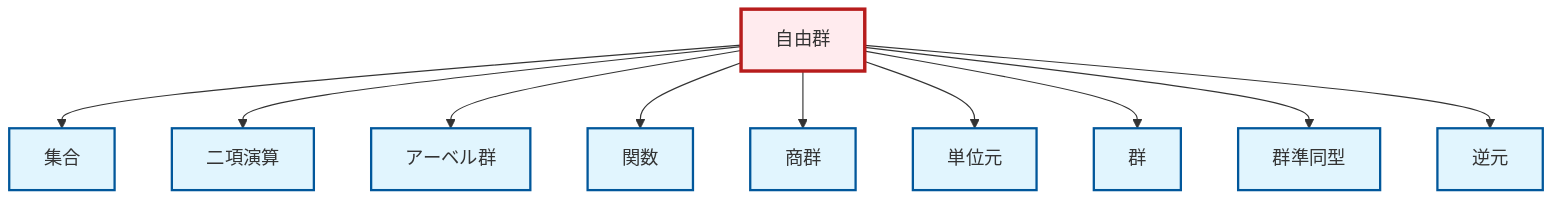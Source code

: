 graph TD
    classDef definition fill:#e1f5fe,stroke:#01579b,stroke-width:2px
    classDef theorem fill:#f3e5f5,stroke:#4a148c,stroke-width:2px
    classDef axiom fill:#fff3e0,stroke:#e65100,stroke-width:2px
    classDef example fill:#e8f5e9,stroke:#1b5e20,stroke-width:2px
    classDef current fill:#ffebee,stroke:#b71c1c,stroke-width:3px
    def-free-group["自由群"]:::definition
    def-identity-element["単位元"]:::definition
    def-abelian-group["アーベル群"]:::definition
    def-inverse-element["逆元"]:::definition
    def-function["関数"]:::definition
    def-homomorphism["群準同型"]:::definition
    def-group["群"]:::definition
    def-set["集合"]:::definition
    def-binary-operation["二項演算"]:::definition
    def-quotient-group["商群"]:::definition
    def-free-group --> def-set
    def-free-group --> def-binary-operation
    def-free-group --> def-abelian-group
    def-free-group --> def-function
    def-free-group --> def-quotient-group
    def-free-group --> def-identity-element
    def-free-group --> def-group
    def-free-group --> def-homomorphism
    def-free-group --> def-inverse-element
    class def-free-group current